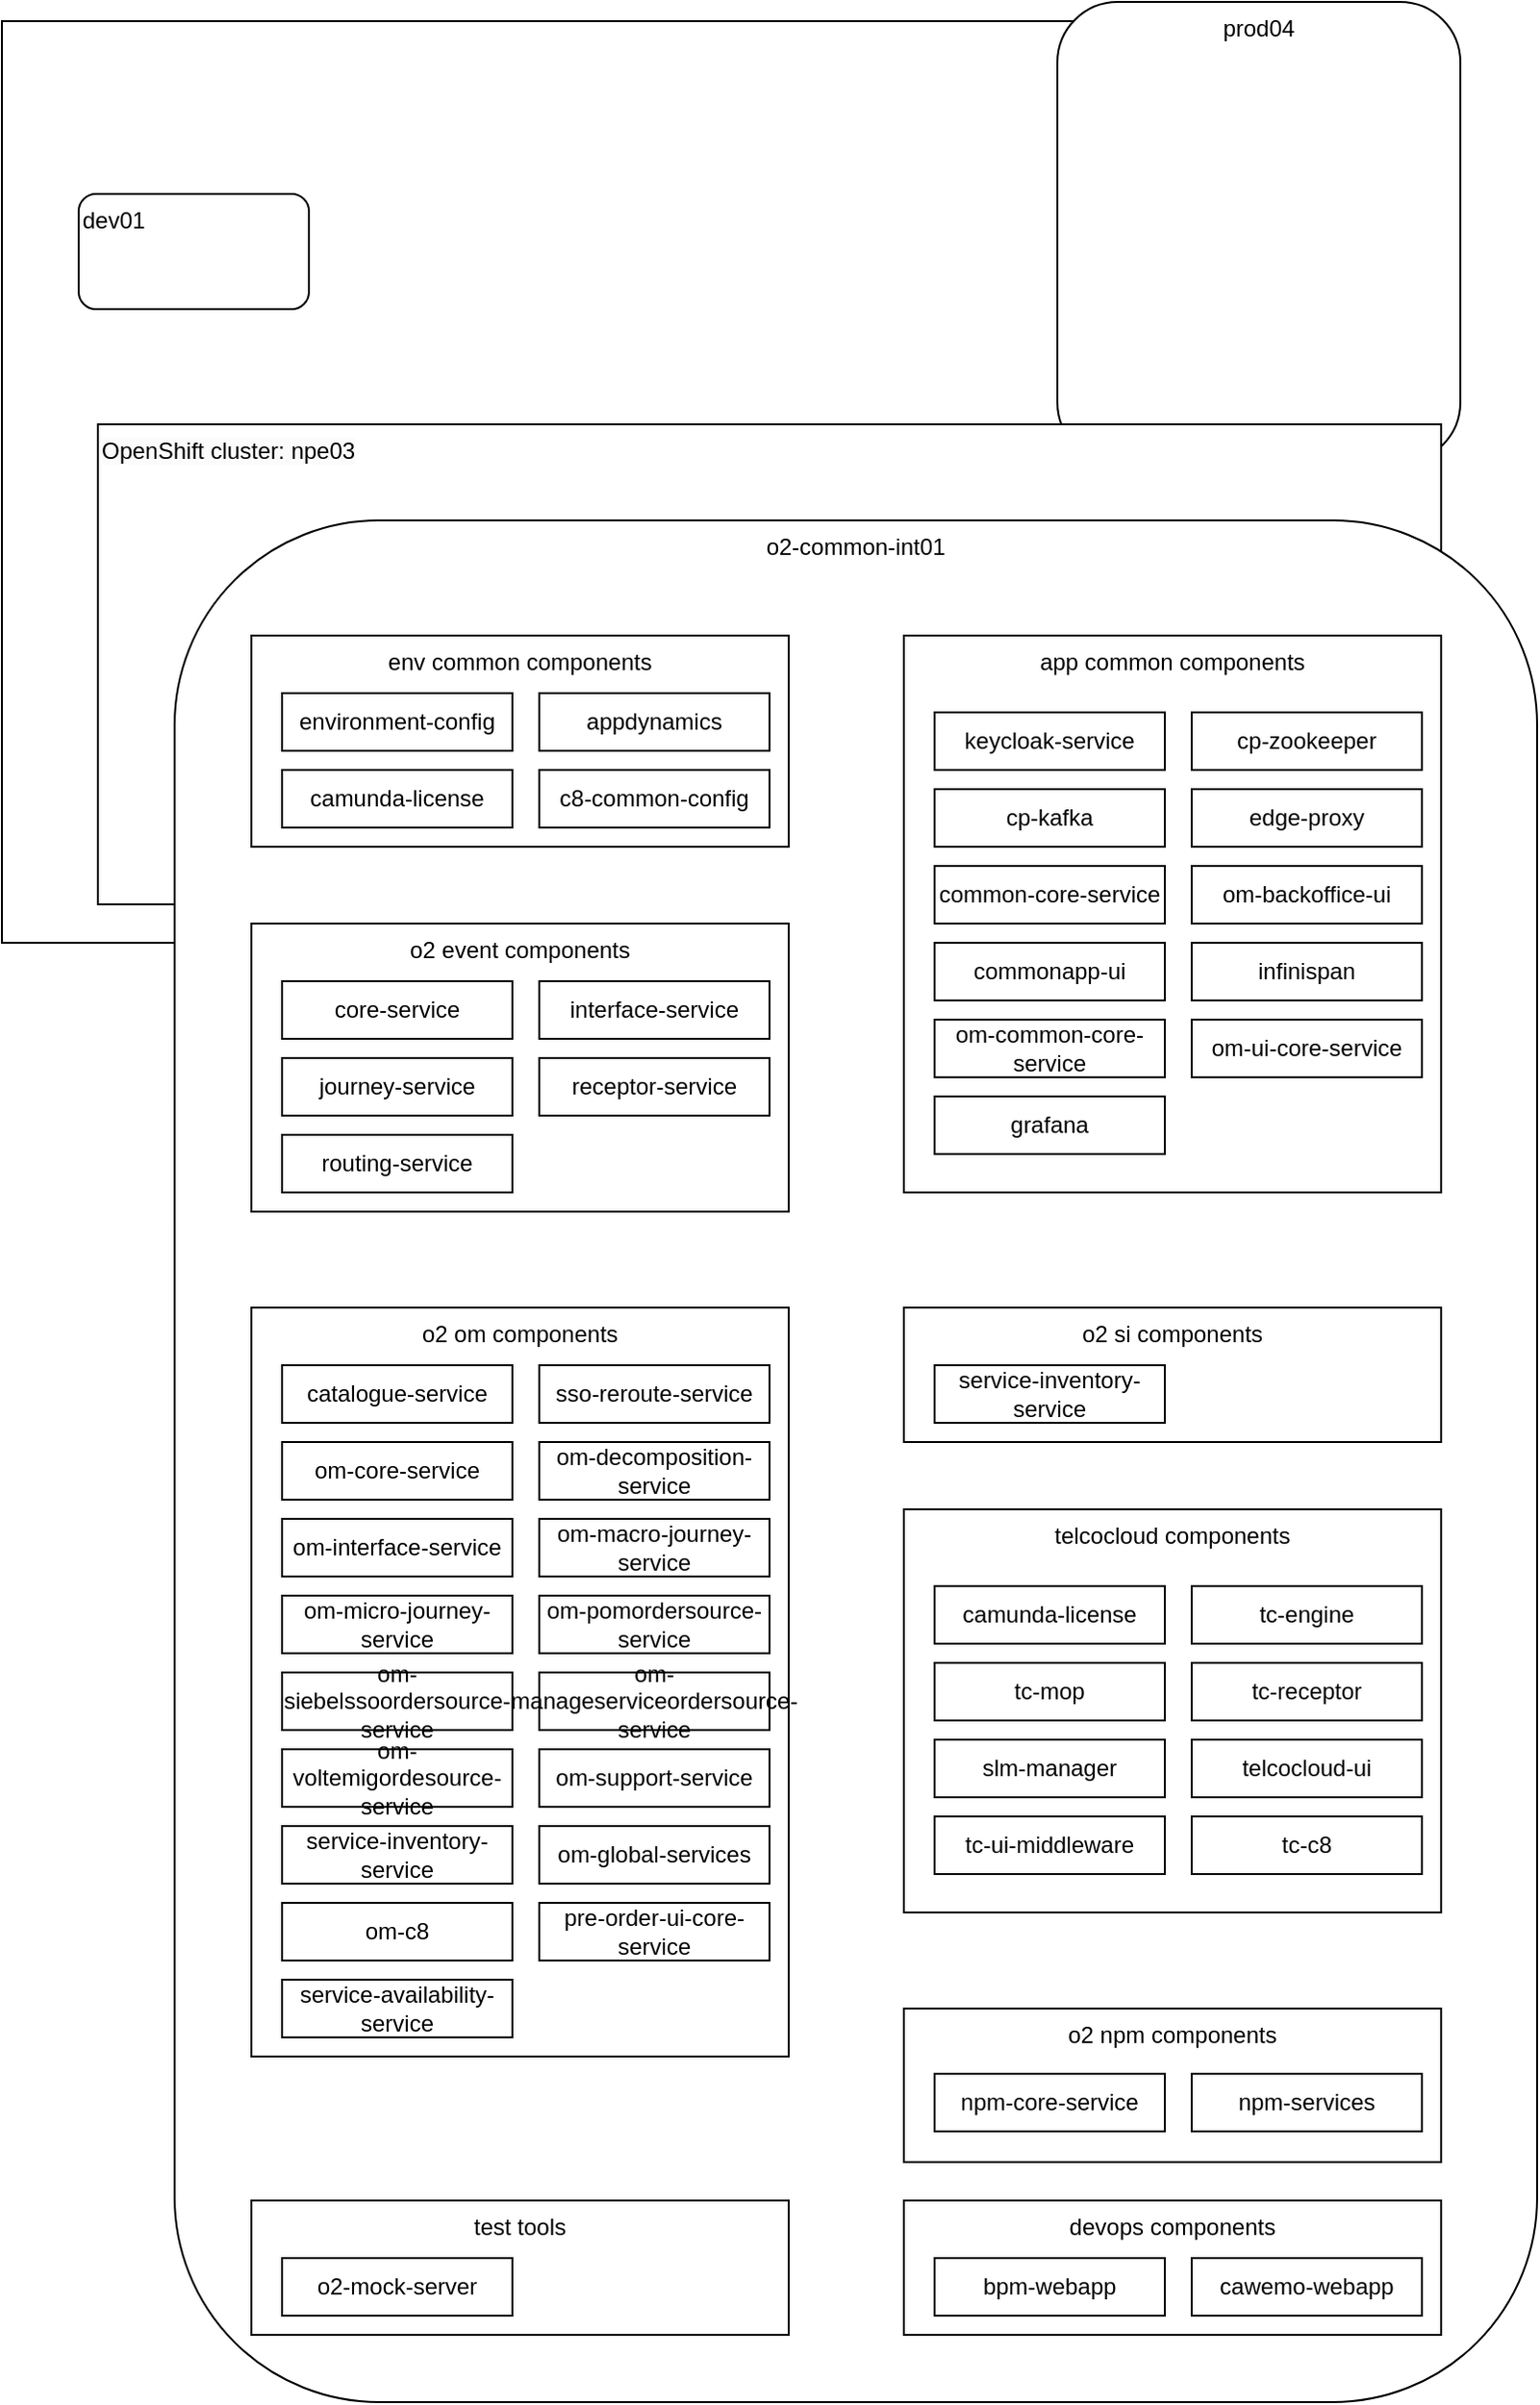 <mxfile version="21.7.2" type="github">
  <diagram name="Page-1" id="lb5JDSCoWga8BsDCj2zf">
    <mxGraphModel dx="925" dy="692" grid="1" gridSize="10" guides="1" tooltips="1" connect="1" arrows="1" fold="1" page="1" pageScale="1" pageWidth="827" pageHeight="1169" math="0" shadow="0">
      <root>
        <mxCell id="0" />
        <mxCell id="1" parent="0" />
        <mxCell id="xn7WwHSmp822nGQlT5mg-1" value="" style="rounded=0;whiteSpace=wrap;html=1;" parent="1" vertex="1">
          <mxGeometry x="110" y="100" width="660" height="480" as="geometry" />
        </mxCell>
        <mxCell id="xn7WwHSmp822nGQlT5mg-2" value="dev01" style="rounded=1;whiteSpace=wrap;html=1;verticalAlign=top;align=left;" parent="1" vertex="1">
          <mxGeometry x="150" y="190" width="120" height="60" as="geometry" />
        </mxCell>
        <mxCell id="xn7WwHSmp822nGQlT5mg-4" value="prod04" style="rounded=1;whiteSpace=wrap;html=1;align=center;verticalAlign=top;" parent="1" vertex="1">
          <mxGeometry x="660" y="90" width="210" height="240" as="geometry" />
        </mxCell>
        <mxCell id="ZO7Z55OzwB2MORQqf5jX-2" value="&lt;meta charset=&quot;utf-8&quot;&gt;&lt;span style=&quot;color: rgb(0, 0, 0); font-family: Helvetica; font-size: 12px; font-style: normal; font-variant-ligatures: normal; font-variant-caps: normal; font-weight: 400; letter-spacing: normal; orphans: 2; text-indent: 0px; text-transform: none; widows: 2; word-spacing: 0px; -webkit-text-stroke-width: 0px; background-color: rgb(251, 251, 251); text-decoration-thickness: initial; text-decoration-style: initial; text-decoration-color: initial; float: none; display: inline !important;&quot;&gt;OpenShift cluster: npe03&lt;/span&gt;" style="rounded=0;whiteSpace=wrap;html=1;align=left;verticalAlign=top;" vertex="1" parent="1">
          <mxGeometry x="160" y="310" width="700" height="250" as="geometry" />
        </mxCell>
        <mxCell id="ZO7Z55OzwB2MORQqf5jX-3" value="o2-common-int01" style="rounded=1;whiteSpace=wrap;html=1;verticalAlign=top;" vertex="1" parent="1">
          <mxGeometry x="200" y="360" width="710" height="980" as="geometry" />
        </mxCell>
        <mxCell id="ZO7Z55OzwB2MORQqf5jX-16" value="env common components" style="rounded=0;whiteSpace=wrap;html=1;verticalAlign=top;" vertex="1" parent="1">
          <mxGeometry x="240" y="420" width="280" height="110" as="geometry" />
        </mxCell>
        <mxCell id="ZO7Z55OzwB2MORQqf5jX-5" value="environment-config" style="rounded=0;whiteSpace=wrap;html=1;" vertex="1" parent="1">
          <mxGeometry x="256" y="450" width="120" height="30" as="geometry" />
        </mxCell>
        <mxCell id="ZO7Z55OzwB2MORQqf5jX-6" value="appdynamics" style="rounded=0;whiteSpace=wrap;html=1;" vertex="1" parent="1">
          <mxGeometry x="390" y="450" width="120" height="30" as="geometry" />
        </mxCell>
        <mxCell id="ZO7Z55OzwB2MORQqf5jX-7" value="camunda-license" style="rounded=0;whiteSpace=wrap;html=1;" vertex="1" parent="1">
          <mxGeometry x="256" y="490" width="120" height="30" as="geometry" />
        </mxCell>
        <mxCell id="ZO7Z55OzwB2MORQqf5jX-8" value="c8-common-config" style="rounded=0;whiteSpace=wrap;html=1;" vertex="1" parent="1">
          <mxGeometry x="390" y="490" width="120" height="30" as="geometry" />
        </mxCell>
        <mxCell id="ZO7Z55OzwB2MORQqf5jX-65" value="app common components" style="rounded=0;whiteSpace=wrap;html=1;verticalAlign=top;" vertex="1" parent="1">
          <mxGeometry x="580" y="420" width="280" height="290" as="geometry" />
        </mxCell>
        <mxCell id="ZO7Z55OzwB2MORQqf5jX-38" value="cp-zookeeper" style="rounded=0;whiteSpace=wrap;html=1;" vertex="1" parent="1">
          <mxGeometry x="730" y="460" width="120" height="30" as="geometry" />
        </mxCell>
        <mxCell id="ZO7Z55OzwB2MORQqf5jX-39" value="keycloak-service" style="rounded=0;whiteSpace=wrap;html=1;" vertex="1" parent="1">
          <mxGeometry x="596" y="460" width="120" height="30" as="geometry" />
        </mxCell>
        <mxCell id="ZO7Z55OzwB2MORQqf5jX-40" value="cp-kafka" style="rounded=0;whiteSpace=wrap;html=1;" vertex="1" parent="1">
          <mxGeometry x="596" y="500" width="120" height="30" as="geometry" />
        </mxCell>
        <mxCell id="ZO7Z55OzwB2MORQqf5jX-41" value="edge-proxy" style="rounded=0;whiteSpace=wrap;html=1;" vertex="1" parent="1">
          <mxGeometry x="730" y="500" width="120" height="30" as="geometry" />
        </mxCell>
        <mxCell id="ZO7Z55OzwB2MORQqf5jX-42" value="common-core-service" style="rounded=0;whiteSpace=wrap;html=1;" vertex="1" parent="1">
          <mxGeometry x="596" y="540" width="120" height="30" as="geometry" />
        </mxCell>
        <mxCell id="ZO7Z55OzwB2MORQqf5jX-43" value="om-backoffice-ui" style="rounded=0;whiteSpace=wrap;html=1;" vertex="1" parent="1">
          <mxGeometry x="730" y="540" width="120" height="30" as="geometry" />
        </mxCell>
        <mxCell id="ZO7Z55OzwB2MORQqf5jX-44" value="commonapp-ui" style="rounded=0;whiteSpace=wrap;html=1;" vertex="1" parent="1">
          <mxGeometry x="596" y="580" width="120" height="30" as="geometry" />
        </mxCell>
        <mxCell id="ZO7Z55OzwB2MORQqf5jX-45" value="infinispan" style="rounded=0;whiteSpace=wrap;html=1;" vertex="1" parent="1">
          <mxGeometry x="730" y="580" width="120" height="30" as="geometry" />
        </mxCell>
        <mxCell id="ZO7Z55OzwB2MORQqf5jX-46" value="om-common-core-service" style="rounded=0;whiteSpace=wrap;html=1;" vertex="1" parent="1">
          <mxGeometry x="596" y="620" width="120" height="30" as="geometry" />
        </mxCell>
        <mxCell id="ZO7Z55OzwB2MORQqf5jX-47" value="om-ui-core-service" style="rounded=0;whiteSpace=wrap;html=1;" vertex="1" parent="1">
          <mxGeometry x="730" y="620" width="120" height="30" as="geometry" />
        </mxCell>
        <mxCell id="ZO7Z55OzwB2MORQqf5jX-48" value="grafana" style="rounded=0;whiteSpace=wrap;html=1;" vertex="1" parent="1">
          <mxGeometry x="596" y="660" width="120" height="30" as="geometry" />
        </mxCell>
        <mxCell id="ZO7Z55OzwB2MORQqf5jX-66" value="o2 event components" style="rounded=0;whiteSpace=wrap;html=1;verticalAlign=top;" vertex="1" parent="1">
          <mxGeometry x="240" y="570" width="280" height="150" as="geometry" />
        </mxCell>
        <mxCell id="ZO7Z55OzwB2MORQqf5jX-34" value="routing-service" style="rounded=0;whiteSpace=wrap;html=1;" vertex="1" parent="1">
          <mxGeometry x="256" y="680" width="120" height="30" as="geometry" />
        </mxCell>
        <mxCell id="ZO7Z55OzwB2MORQqf5jX-35" value="receptor-service" style="rounded=0;whiteSpace=wrap;html=1;" vertex="1" parent="1">
          <mxGeometry x="390" y="640" width="120" height="30" as="geometry" />
        </mxCell>
        <mxCell id="ZO7Z55OzwB2MORQqf5jX-36" value="journey-service" style="rounded=0;whiteSpace=wrap;html=1;" vertex="1" parent="1">
          <mxGeometry x="256" y="640" width="120" height="30" as="geometry" />
        </mxCell>
        <mxCell id="ZO7Z55OzwB2MORQqf5jX-37" value="core-service" style="rounded=0;whiteSpace=wrap;html=1;" vertex="1" parent="1">
          <mxGeometry x="256" y="600" width="120" height="30" as="geometry" />
        </mxCell>
        <mxCell id="ZO7Z55OzwB2MORQqf5jX-49" value="interface-service" style="rounded=0;whiteSpace=wrap;html=1;" vertex="1" parent="1">
          <mxGeometry x="390" y="600" width="120" height="30" as="geometry" />
        </mxCell>
        <mxCell id="ZO7Z55OzwB2MORQqf5jX-67" value="o2 om components" style="rounded=0;whiteSpace=wrap;html=1;verticalAlign=top;" vertex="1" parent="1">
          <mxGeometry x="240" y="770" width="280" height="390" as="geometry" />
        </mxCell>
        <mxCell id="ZO7Z55OzwB2MORQqf5jX-17" value="service-availability-service" style="rounded=0;whiteSpace=wrap;html=1;" vertex="1" parent="1">
          <mxGeometry x="256" y="1120" width="120" height="30" as="geometry" />
        </mxCell>
        <mxCell id="ZO7Z55OzwB2MORQqf5jX-18" value="pre-order-ui-core-service" style="rounded=0;whiteSpace=wrap;html=1;" vertex="1" parent="1">
          <mxGeometry x="390" y="1080" width="120" height="30" as="geometry" />
        </mxCell>
        <mxCell id="ZO7Z55OzwB2MORQqf5jX-19" value="om-c8" style="rounded=0;whiteSpace=wrap;html=1;" vertex="1" parent="1">
          <mxGeometry x="256" y="1080" width="120" height="30" as="geometry" />
        </mxCell>
        <mxCell id="ZO7Z55OzwB2MORQqf5jX-20" value="om-global-services" style="rounded=0;whiteSpace=wrap;html=1;" vertex="1" parent="1">
          <mxGeometry x="390" y="1040" width="120" height="30" as="geometry" />
        </mxCell>
        <mxCell id="ZO7Z55OzwB2MORQqf5jX-21" value="service-inventory-service" style="rounded=0;whiteSpace=wrap;html=1;" vertex="1" parent="1">
          <mxGeometry x="256" y="1040" width="120" height="30" as="geometry" />
        </mxCell>
        <mxCell id="ZO7Z55OzwB2MORQqf5jX-22" value="om-support-service" style="rounded=0;whiteSpace=wrap;html=1;" vertex="1" parent="1">
          <mxGeometry x="390" y="1000" width="120" height="30" as="geometry" />
        </mxCell>
        <mxCell id="ZO7Z55OzwB2MORQqf5jX-23" value="om-voltemigordesource-service" style="rounded=0;whiteSpace=wrap;html=1;" vertex="1" parent="1">
          <mxGeometry x="256" y="1000" width="120" height="30" as="geometry" />
        </mxCell>
        <mxCell id="ZO7Z55OzwB2MORQqf5jX-24" value="om-manageserviceordersource-service" style="rounded=0;whiteSpace=wrap;html=1;" vertex="1" parent="1">
          <mxGeometry x="390" y="960" width="120" height="30" as="geometry" />
        </mxCell>
        <mxCell id="ZO7Z55OzwB2MORQqf5jX-25" value="om-siebelssoordersource-service" style="rounded=0;whiteSpace=wrap;html=1;" vertex="1" parent="1">
          <mxGeometry x="256" y="960" width="120" height="30" as="geometry" />
        </mxCell>
        <mxCell id="ZO7Z55OzwB2MORQqf5jX-26" value="om-pomordersource-service" style="rounded=0;whiteSpace=wrap;html=1;" vertex="1" parent="1">
          <mxGeometry x="390" y="920" width="120" height="30" as="geometry" />
        </mxCell>
        <mxCell id="ZO7Z55OzwB2MORQqf5jX-27" value="om-micro-journey-service" style="rounded=0;whiteSpace=wrap;html=1;" vertex="1" parent="1">
          <mxGeometry x="256" y="920" width="120" height="30" as="geometry" />
        </mxCell>
        <mxCell id="ZO7Z55OzwB2MORQqf5jX-28" value="om-macro-journey-service" style="rounded=0;whiteSpace=wrap;html=1;" vertex="1" parent="1">
          <mxGeometry x="390" y="880" width="120" height="30" as="geometry" />
        </mxCell>
        <mxCell id="ZO7Z55OzwB2MORQqf5jX-29" value="om-interface-service" style="rounded=0;whiteSpace=wrap;html=1;" vertex="1" parent="1">
          <mxGeometry x="256" y="880" width="120" height="30" as="geometry" />
        </mxCell>
        <mxCell id="ZO7Z55OzwB2MORQqf5jX-30" value="om-decomposition-service" style="rounded=0;whiteSpace=wrap;html=1;" vertex="1" parent="1">
          <mxGeometry x="390" y="840" width="120" height="30" as="geometry" />
        </mxCell>
        <mxCell id="ZO7Z55OzwB2MORQqf5jX-31" value="om-core-service" style="rounded=0;whiteSpace=wrap;html=1;" vertex="1" parent="1">
          <mxGeometry x="256" y="840" width="120" height="30" as="geometry" />
        </mxCell>
        <mxCell id="ZO7Z55OzwB2MORQqf5jX-32" value="sso-reroute-service" style="rounded=0;whiteSpace=wrap;html=1;" vertex="1" parent="1">
          <mxGeometry x="390" y="800" width="120" height="30" as="geometry" />
        </mxCell>
        <mxCell id="ZO7Z55OzwB2MORQqf5jX-33" value="catalogue-service" style="rounded=0;whiteSpace=wrap;html=1;" vertex="1" parent="1">
          <mxGeometry x="256" y="800" width="120" height="30" as="geometry" />
        </mxCell>
        <mxCell id="ZO7Z55OzwB2MORQqf5jX-68" value="o2 si components" style="rounded=0;whiteSpace=wrap;html=1;verticalAlign=top;" vertex="1" parent="1">
          <mxGeometry x="580" y="770" width="280" height="70" as="geometry" />
        </mxCell>
        <mxCell id="ZO7Z55OzwB2MORQqf5jX-51" value="service-inventory-service" style="rounded=0;whiteSpace=wrap;html=1;" vertex="1" parent="1">
          <mxGeometry x="596" y="800" width="120" height="30" as="geometry" />
        </mxCell>
        <mxCell id="ZO7Z55OzwB2MORQqf5jX-69" value="telcocloud components" style="rounded=0;whiteSpace=wrap;html=1;verticalAlign=top;" vertex="1" parent="1">
          <mxGeometry x="580" y="875" width="280" height="210" as="geometry" />
        </mxCell>
        <mxCell id="ZO7Z55OzwB2MORQqf5jX-52" value="camunda-license" style="rounded=0;whiteSpace=wrap;html=1;" vertex="1" parent="1">
          <mxGeometry x="596" y="915" width="120" height="30" as="geometry" />
        </mxCell>
        <mxCell id="ZO7Z55OzwB2MORQqf5jX-53" value="tc-engine" style="rounded=0;whiteSpace=wrap;html=1;" vertex="1" parent="1">
          <mxGeometry x="730" y="915" width="120" height="30" as="geometry" />
        </mxCell>
        <mxCell id="ZO7Z55OzwB2MORQqf5jX-54" value="tc-mop" style="rounded=0;whiteSpace=wrap;html=1;" vertex="1" parent="1">
          <mxGeometry x="596" y="955" width="120" height="30" as="geometry" />
        </mxCell>
        <mxCell id="ZO7Z55OzwB2MORQqf5jX-55" value="tc-receptor" style="rounded=0;whiteSpace=wrap;html=1;" vertex="1" parent="1">
          <mxGeometry x="730" y="955" width="120" height="30" as="geometry" />
        </mxCell>
        <mxCell id="ZO7Z55OzwB2MORQqf5jX-56" value="slm-manager" style="rounded=0;whiteSpace=wrap;html=1;" vertex="1" parent="1">
          <mxGeometry x="596" y="995" width="120" height="30" as="geometry" />
        </mxCell>
        <mxCell id="ZO7Z55OzwB2MORQqf5jX-57" value="telcocloud-ui" style="rounded=0;whiteSpace=wrap;html=1;" vertex="1" parent="1">
          <mxGeometry x="730" y="995" width="120" height="30" as="geometry" />
        </mxCell>
        <mxCell id="ZO7Z55OzwB2MORQqf5jX-58" value="tc-ui-middleware" style="rounded=0;whiteSpace=wrap;html=1;" vertex="1" parent="1">
          <mxGeometry x="596" y="1035" width="120" height="30" as="geometry" />
        </mxCell>
        <mxCell id="ZO7Z55OzwB2MORQqf5jX-59" value="tc-c8" style="rounded=0;whiteSpace=wrap;html=1;" vertex="1" parent="1">
          <mxGeometry x="730" y="1035" width="120" height="30" as="geometry" />
        </mxCell>
        <mxCell id="ZO7Z55OzwB2MORQqf5jX-70" value="o2 npm components" style="rounded=0;whiteSpace=wrap;html=1;verticalAlign=top;" vertex="1" parent="1">
          <mxGeometry x="580" y="1135" width="280" height="80" as="geometry" />
        </mxCell>
        <mxCell id="ZO7Z55OzwB2MORQqf5jX-60" value="npm-core-service" style="rounded=0;whiteSpace=wrap;html=1;" vertex="1" parent="1">
          <mxGeometry x="596" y="1169" width="120" height="30" as="geometry" />
        </mxCell>
        <mxCell id="ZO7Z55OzwB2MORQqf5jX-61" value="npm-services" style="rounded=0;whiteSpace=wrap;html=1;" vertex="1" parent="1">
          <mxGeometry x="730" y="1169" width="120" height="30" as="geometry" />
        </mxCell>
        <mxCell id="ZO7Z55OzwB2MORQqf5jX-71" value="devops components" style="rounded=0;whiteSpace=wrap;html=1;verticalAlign=top;" vertex="1" parent="1">
          <mxGeometry x="580" y="1235" width="280" height="70" as="geometry" />
        </mxCell>
        <mxCell id="ZO7Z55OzwB2MORQqf5jX-62" value="bpm-webapp" style="rounded=0;whiteSpace=wrap;html=1;" vertex="1" parent="1">
          <mxGeometry x="596" y="1265" width="120" height="30" as="geometry" />
        </mxCell>
        <mxCell id="ZO7Z55OzwB2MORQqf5jX-63" value="cawemo-webapp" style="rounded=0;whiteSpace=wrap;html=1;" vertex="1" parent="1">
          <mxGeometry x="730" y="1265" width="120" height="30" as="geometry" />
        </mxCell>
        <mxCell id="ZO7Z55OzwB2MORQqf5jX-72" value="test tools" style="rounded=0;whiteSpace=wrap;html=1;verticalAlign=top;" vertex="1" parent="1">
          <mxGeometry x="240" y="1235" width="280" height="70" as="geometry" />
        </mxCell>
        <mxCell id="ZO7Z55OzwB2MORQqf5jX-64" value="o2-mock-server" style="rounded=0;whiteSpace=wrap;html=1;" vertex="1" parent="1">
          <mxGeometry x="256" y="1265" width="120" height="30" as="geometry" />
        </mxCell>
      </root>
    </mxGraphModel>
  </diagram>
</mxfile>
